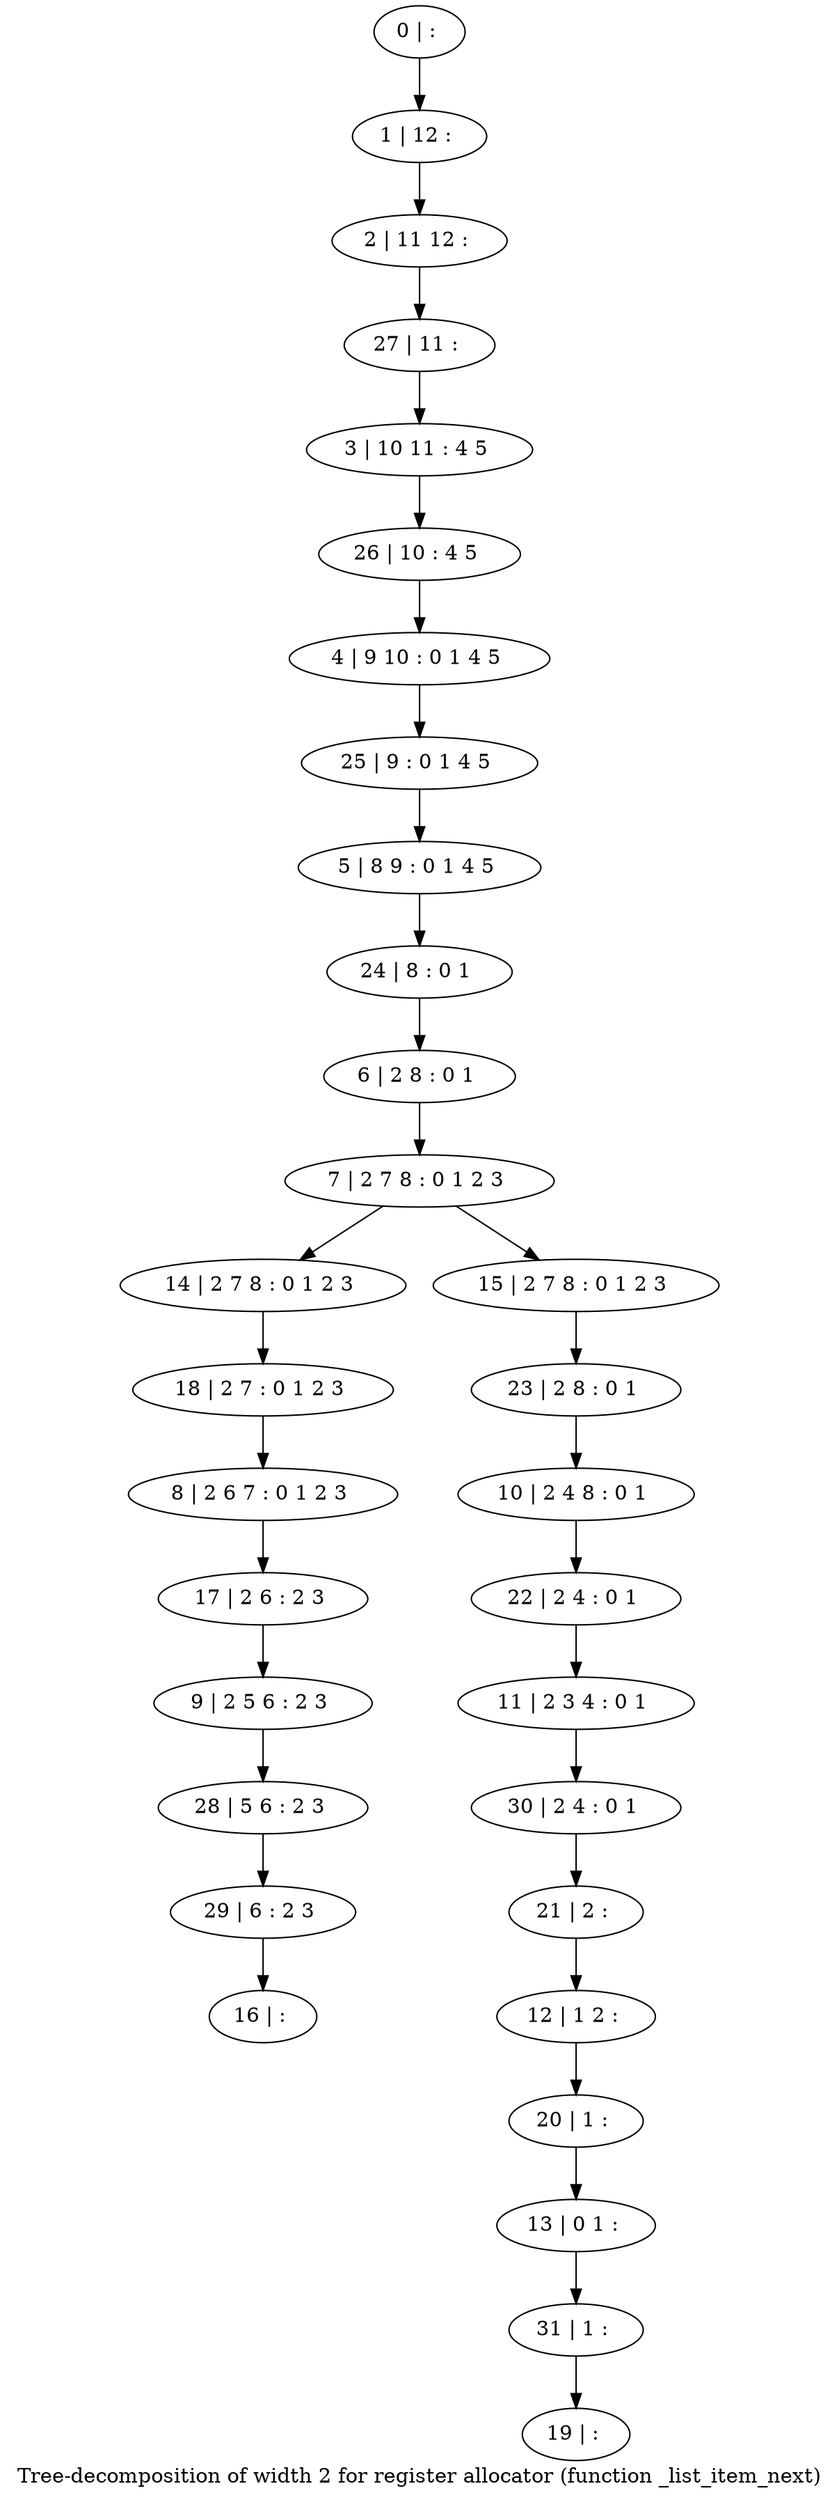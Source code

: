 digraph G {
graph [label="Tree-decomposition of width 2 for register allocator (function _list_item_next)"]
0[label="0 | : "];
1[label="1 | 12 : "];
2[label="2 | 11 12 : "];
3[label="3 | 10 11 : 4 5 "];
4[label="4 | 9 10 : 0 1 4 5 "];
5[label="5 | 8 9 : 0 1 4 5 "];
6[label="6 | 2 8 : 0 1 "];
7[label="7 | 2 7 8 : 0 1 2 3 "];
8[label="8 | 2 6 7 : 0 1 2 3 "];
9[label="9 | 2 5 6 : 2 3 "];
10[label="10 | 2 4 8 : 0 1 "];
11[label="11 | 2 3 4 : 0 1 "];
12[label="12 | 1 2 : "];
13[label="13 | 0 1 : "];
14[label="14 | 2 7 8 : 0 1 2 3 "];
15[label="15 | 2 7 8 : 0 1 2 3 "];
16[label="16 | : "];
17[label="17 | 2 6 : 2 3 "];
18[label="18 | 2 7 : 0 1 2 3 "];
19[label="19 | : "];
20[label="20 | 1 : "];
21[label="21 | 2 : "];
22[label="22 | 2 4 : 0 1 "];
23[label="23 | 2 8 : 0 1 "];
24[label="24 | 8 : 0 1 "];
25[label="25 | 9 : 0 1 4 5 "];
26[label="26 | 10 : 4 5 "];
27[label="27 | 11 : "];
28[label="28 | 5 6 : 2 3 "];
29[label="29 | 6 : 2 3 "];
30[label="30 | 2 4 : 0 1 "];
31[label="31 | 1 : "];
0->1 ;
1->2 ;
6->7 ;
7->14 ;
7->15 ;
17->9 ;
8->17 ;
18->8 ;
14->18 ;
20->13 ;
12->20 ;
21->12 ;
22->11 ;
10->22 ;
23->10 ;
15->23 ;
24->6 ;
5->24 ;
25->5 ;
4->25 ;
26->4 ;
3->26 ;
27->3 ;
2->27 ;
9->28 ;
29->16 ;
28->29 ;
30->21 ;
11->30 ;
31->19 ;
13->31 ;
}
